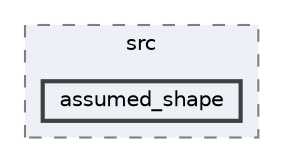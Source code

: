 digraph "env/lib/python3.12/site-packages/numpy/f2py/tests/src/assumed_shape"
{
 // LATEX_PDF_SIZE
  bgcolor="transparent";
  edge [fontname=Helvetica,fontsize=10,labelfontname=Helvetica,labelfontsize=10];
  node [fontname=Helvetica,fontsize=10,shape=box,height=0.2,width=0.4];
  compound=true
  subgraph clusterdir_7ce1ec0de770245b549e74d5a587d6dd {
    graph [ bgcolor="#edf0f7", pencolor="grey50", label="src", fontname=Helvetica,fontsize=10 style="filled,dashed", URL="dir_7ce1ec0de770245b549e74d5a587d6dd.html",tooltip=""]
  dir_44d42b4ee7bd59cd88be45c6d1972061 [label="assumed_shape", fillcolor="#edf0f7", color="grey25", style="filled,bold", URL="dir_44d42b4ee7bd59cd88be45c6d1972061.html",tooltip=""];
  }
}
